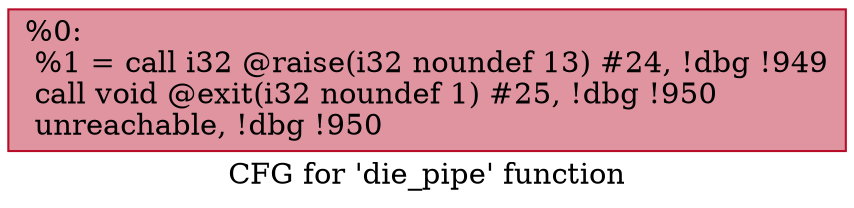 digraph "CFG for 'die_pipe' function" {
	label="CFG for 'die_pipe' function";

	Node0x10bdfb0 [shape=record,color="#b70d28ff", style=filled, fillcolor="#b70d2870",label="{%0:\l  %1 = call i32 @raise(i32 noundef 13) #24, !dbg !949\l  call void @exit(i32 noundef 1) #25, !dbg !950\l  unreachable, !dbg !950\l}"];
}
